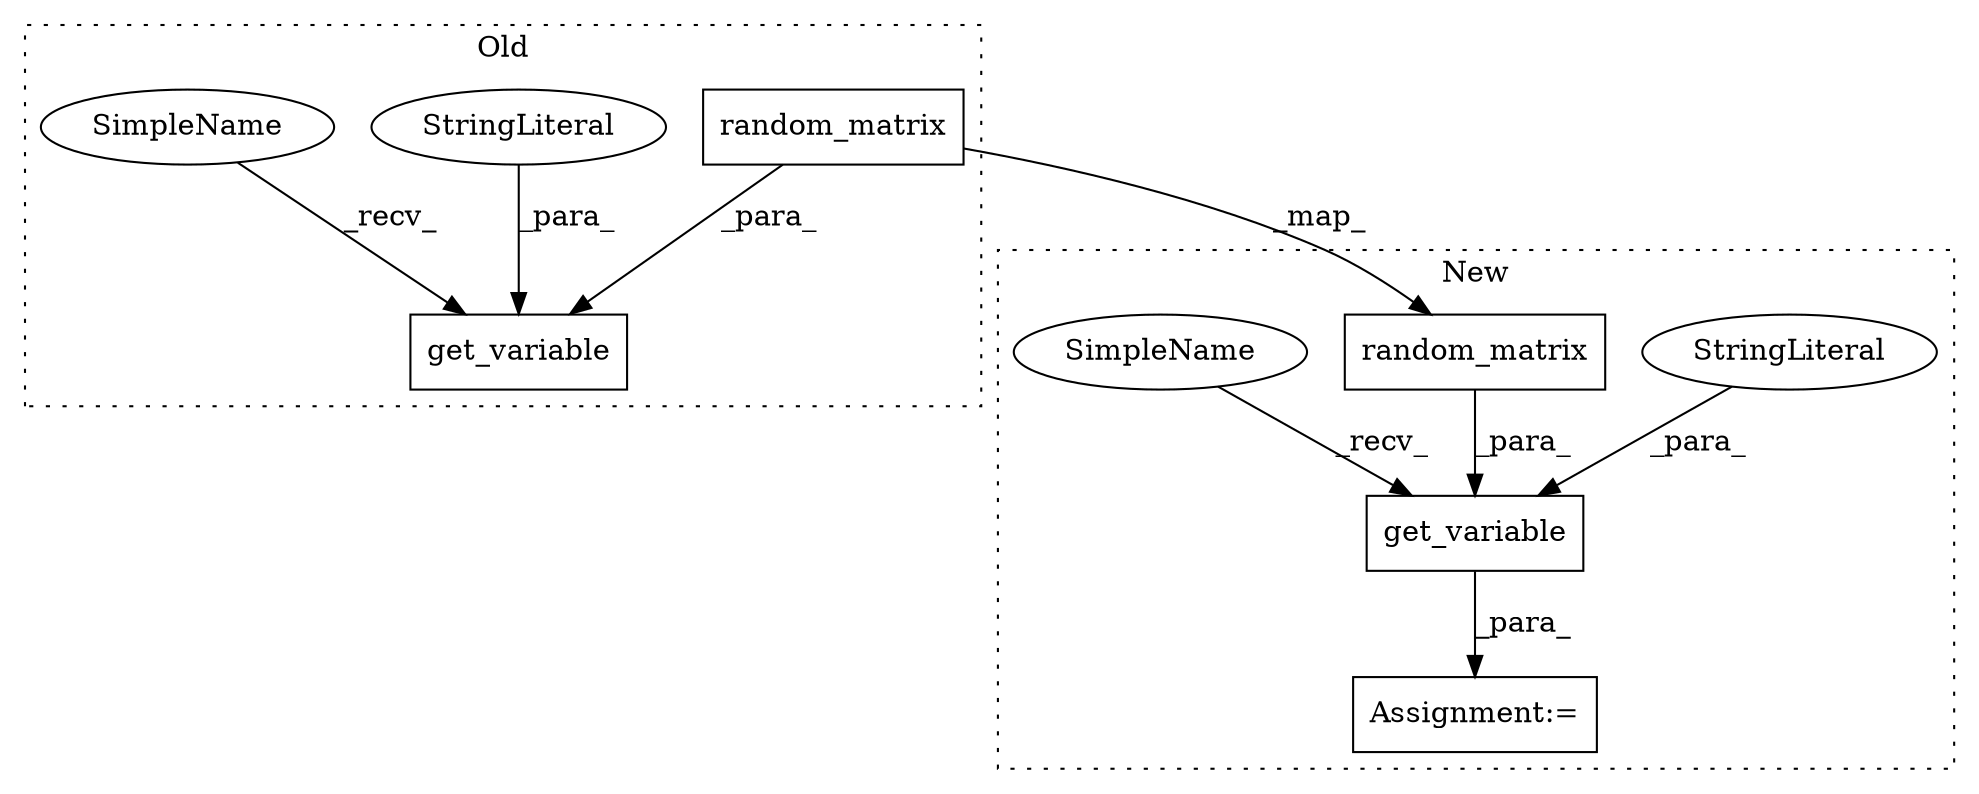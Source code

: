 digraph G {
subgraph cluster0 {
1 [label="get_variable" a="32" s="1739,1845" l="13,1" shape="box"];
4 [label="StringLiteral" a="45" s="1752" l="10" shape="ellipse"];
7 [label="random_matrix" a="32" s="1767,1844" l="23,1" shape="box"];
8 [label="SimpleName" a="42" s="1735" l="3" shape="ellipse"];
label = "Old";
style="dotted";
}
subgraph cluster1 {
2 [label="get_variable" a="32" s="2039,2074" l="13,1" shape="box"];
3 [label="StringLiteral" a="45" s="2052" l="10" shape="ellipse"];
5 [label="Assignment:=" a="7" s="2034" l="1" shape="box"];
6 [label="random_matrix" a="32" s="1942,2019" l="23,1" shape="box"];
9 [label="SimpleName" a="42" s="2035" l="3" shape="ellipse"];
label = "New";
style="dotted";
}
2 -> 5 [label="_para_"];
3 -> 2 [label="_para_"];
4 -> 1 [label="_para_"];
6 -> 2 [label="_para_"];
7 -> 1 [label="_para_"];
7 -> 6 [label="_map_"];
8 -> 1 [label="_recv_"];
9 -> 2 [label="_recv_"];
}